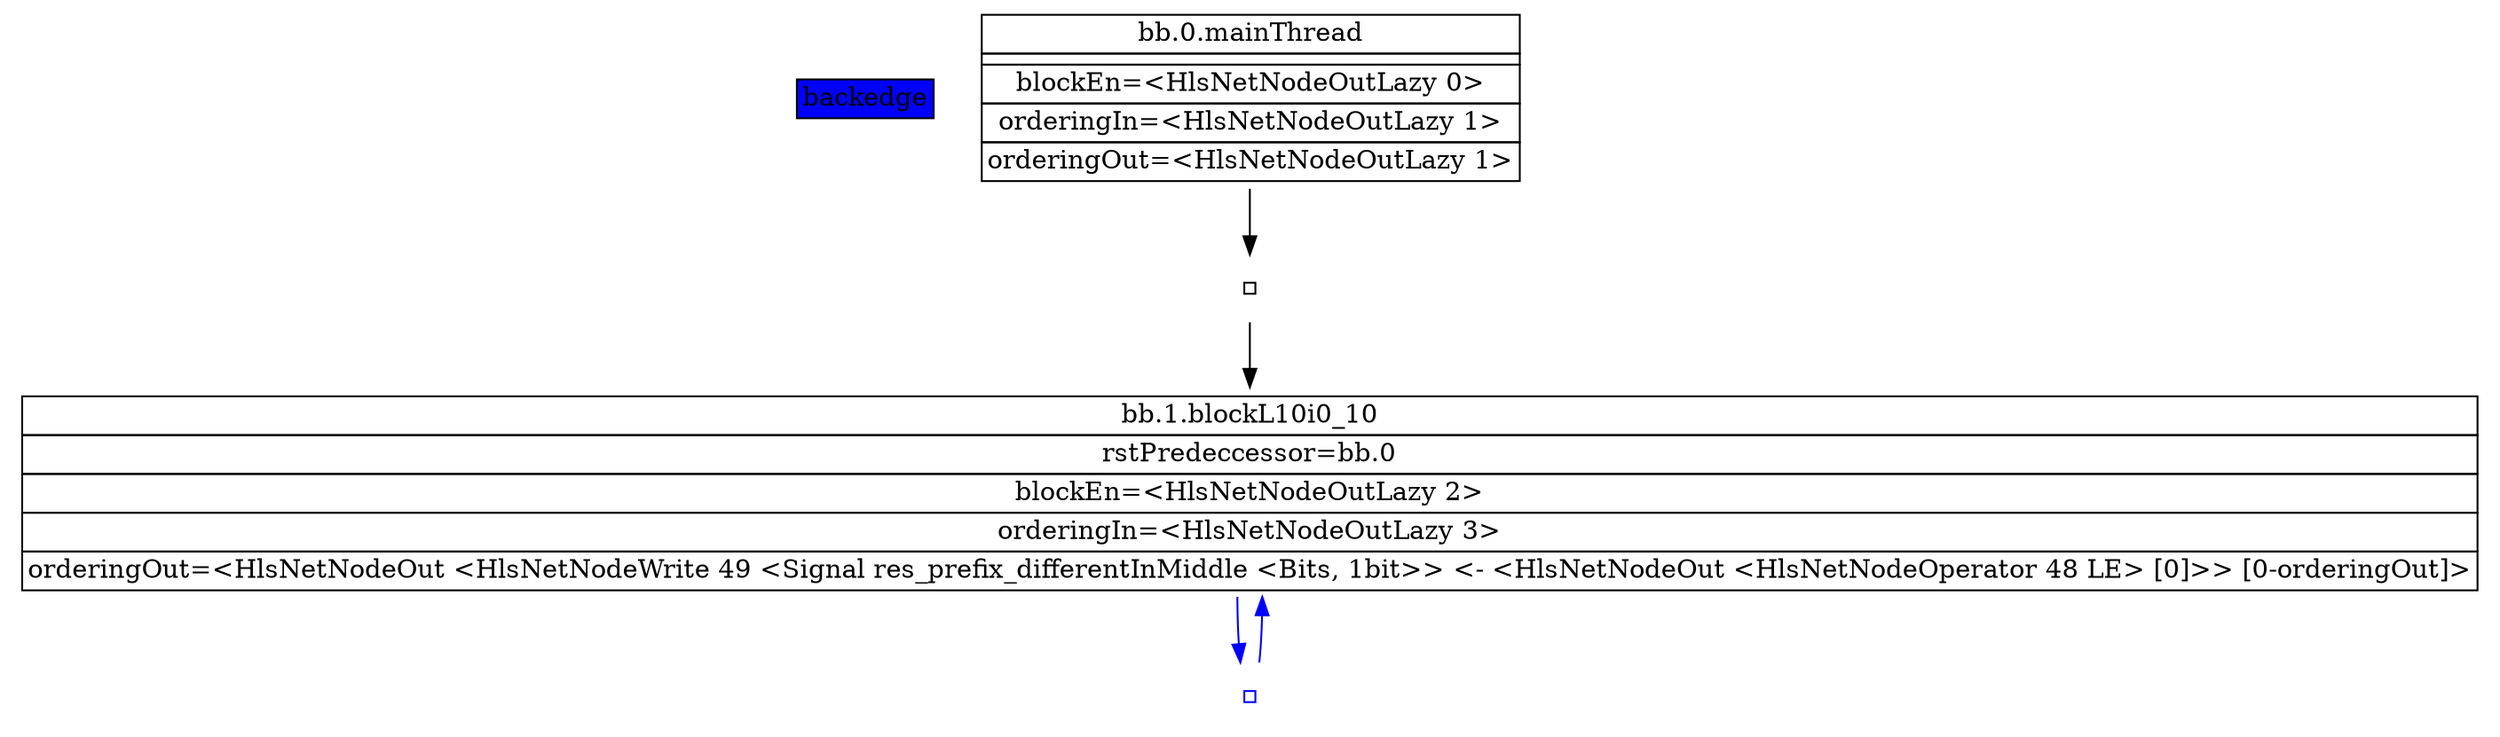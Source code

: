 digraph "mainThread" {
legend [label=<
<table border="0" cellborder="1" cellspacing="0">
  <tr><td bgcolor="blue">backedge</td></tr>
</table>>, shape=plain, style=filled];
bb0 [fillcolor=white, label=<
<table border="0" cellborder="1" cellspacing="0">
            <tr><td>bb.0.mainThread</td></tr>
            <tr><td></td></tr>
            <tr><td>blockEn=&lt;HlsNetNodeOutLazy 0&gt;</td></tr>
            <tr><td>orderingIn=&lt;HlsNetNodeOutLazy 1&gt;</td></tr>
            <tr><td>orderingOut=&lt;HlsNetNodeOutLazy 1&gt;</td></tr>
        </table>
>, shape=plaintext, style=filled];
bb1 [fillcolor=white, label=<
<table border="0" cellborder="1" cellspacing="0">
            <tr><td>bb.1.blockL10i0_10</td></tr>
            <tr><td>rstPredeccessor=bb.0</td></tr>
            <tr><td>blockEn=&lt;HlsNetNodeOutLazy 2&gt;</td></tr>
            <tr><td>orderingIn=&lt;HlsNetNodeOutLazy 3&gt;</td></tr>
            <tr><td>orderingOut=&lt;HlsNetNodeOut &lt;HlsNetNodeWrite 49 &lt;Signal res_prefix_differentInMiddle &lt;Bits, 1bit&gt;&gt; &lt;- &lt;HlsNetNodeOut &lt;HlsNetNodeOperator 48 LE&gt; [0]&gt;&gt; [0-orderingOut]&gt;</td></tr>
        </table>
>, shape=plaintext, style=filled];
e0to1 [fillcolor=white, label=<
<table border="0" cellborder="1" cellspacing="0">
            <tr><td></td></tr>
        </table>
>, shape=plaintext, style=filled];
bb0 -> e0to1;
e0to1 -> bb1;
e1to1 [color=blue, fillcolor=white, label=<
<table border="0" cellborder="1" cellspacing="0">
            <tr><td></td></tr>
        </table>
>, shape=plaintext, style=filled];
bb1 -> e1to1  [color=blue];
e1to1 -> bb1  [color=blue];
}
